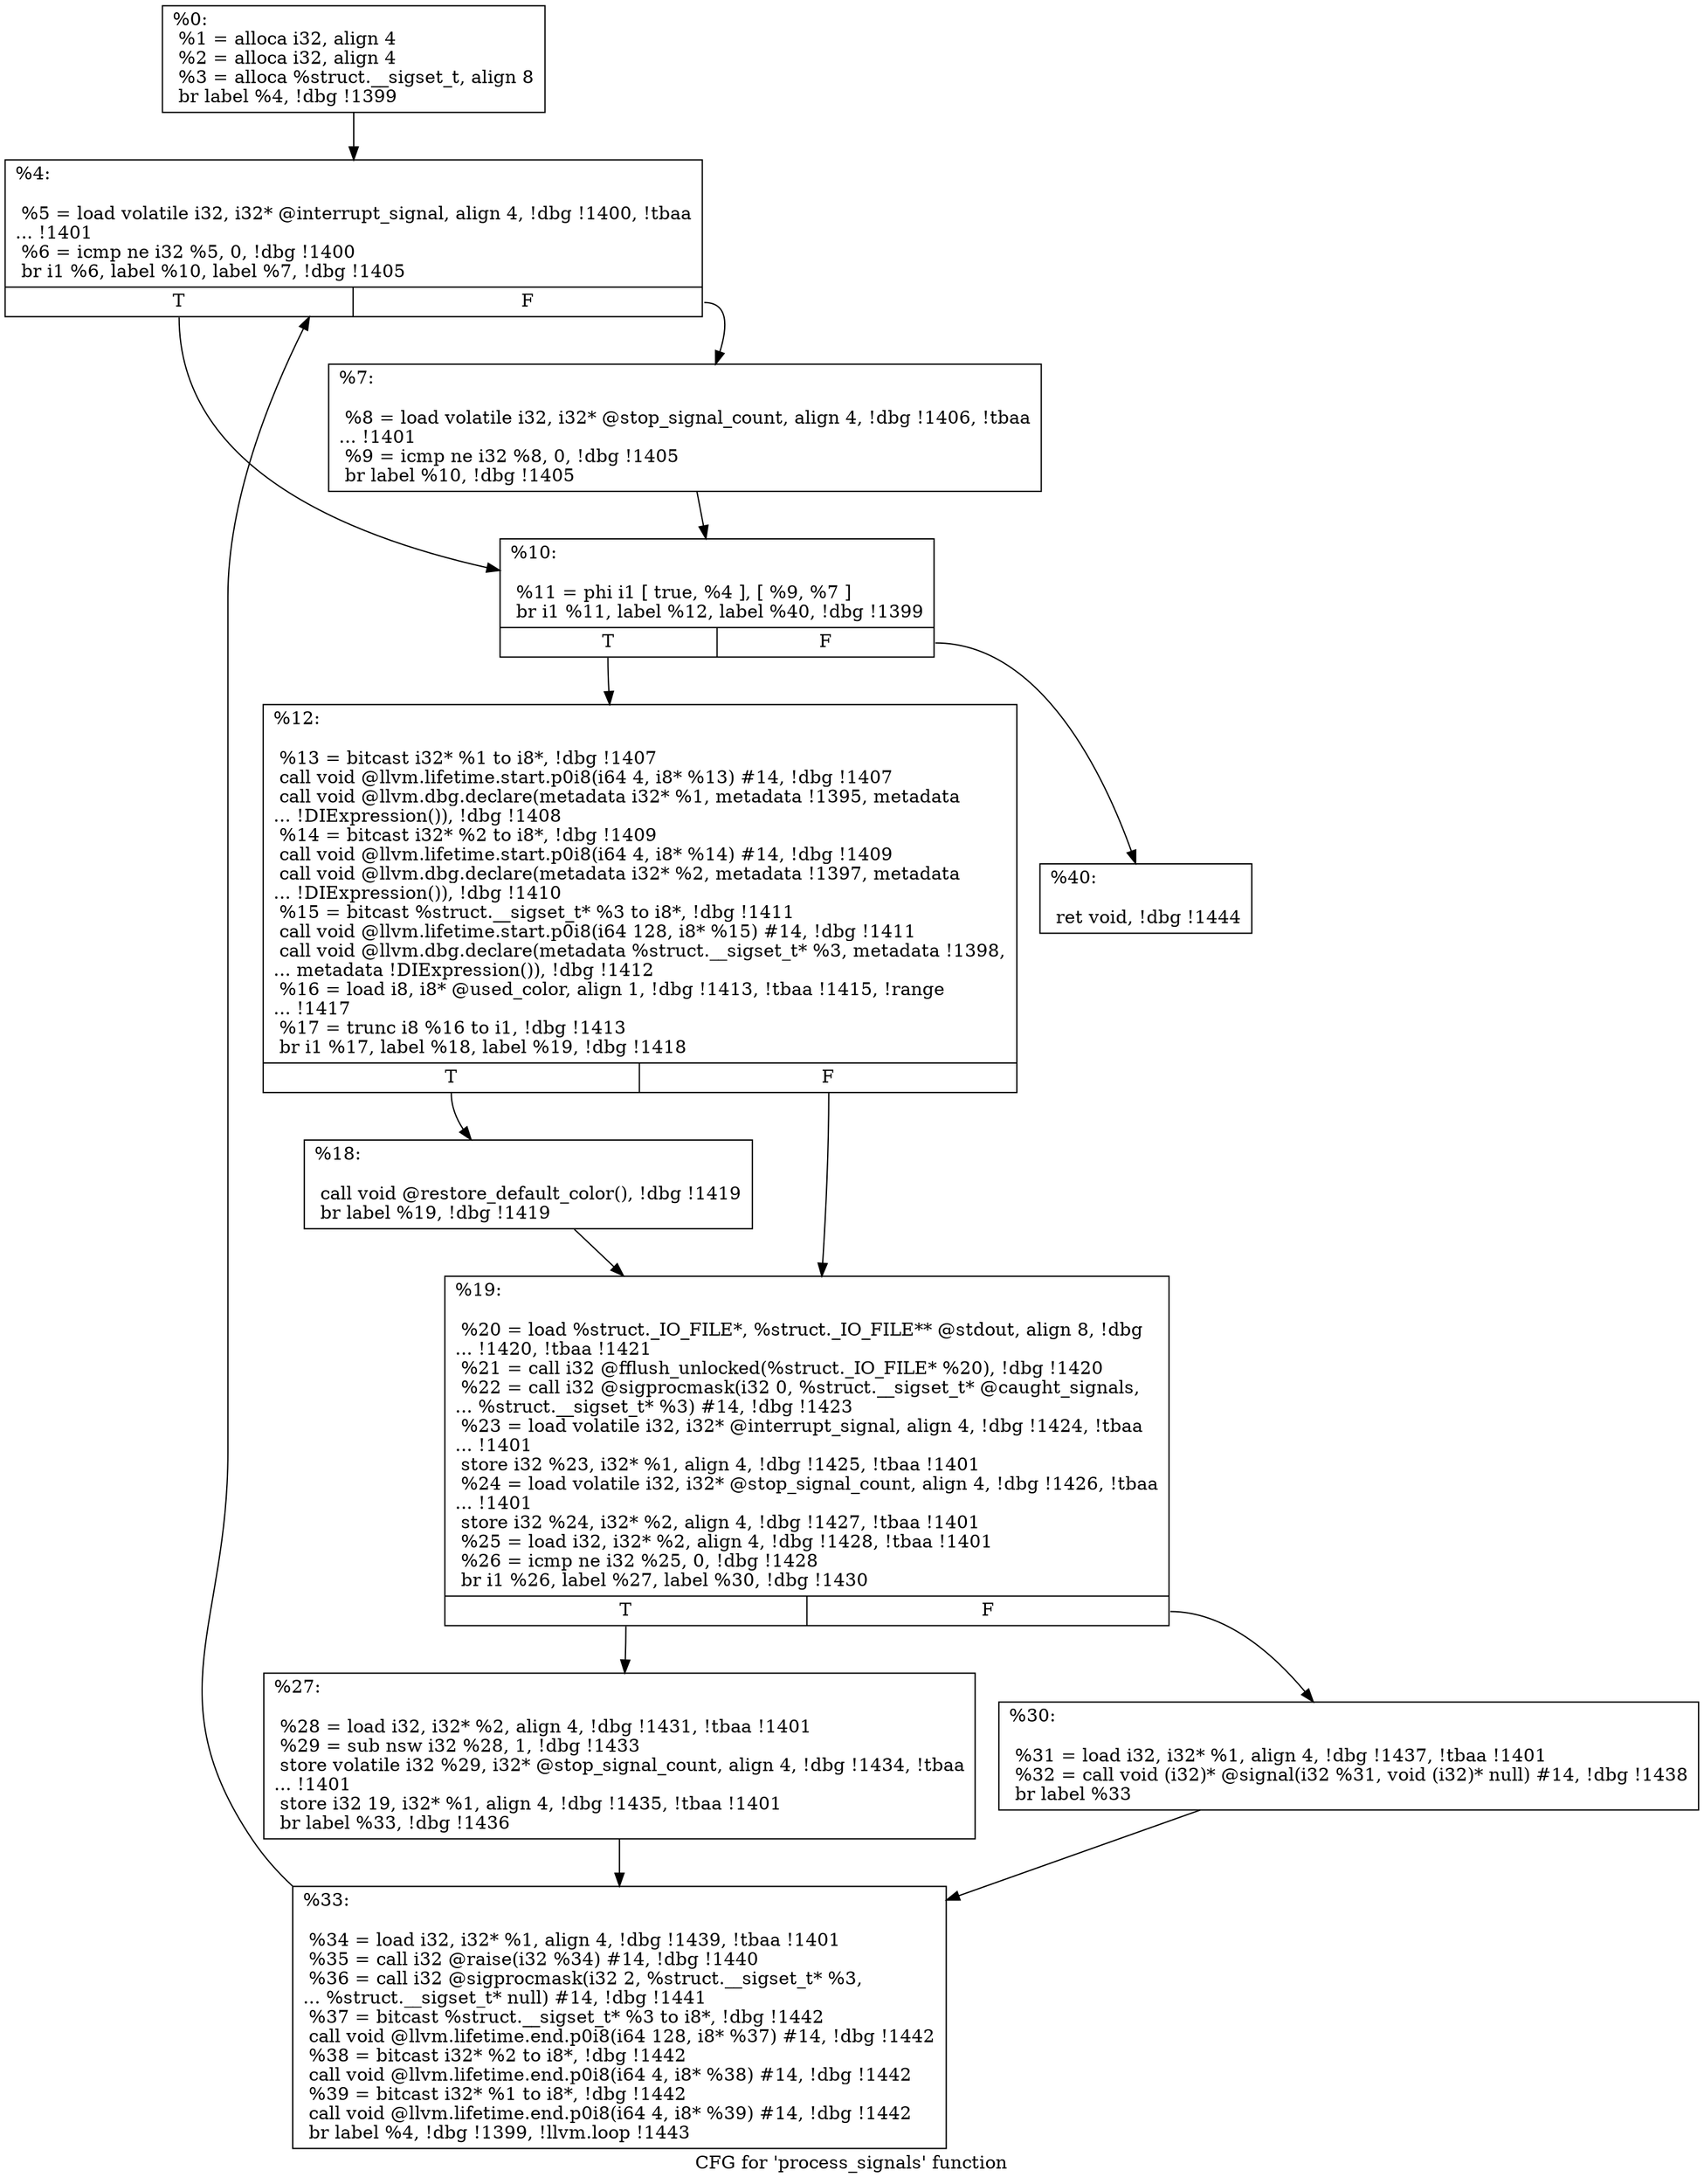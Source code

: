 digraph "CFG for 'process_signals' function" {
	label="CFG for 'process_signals' function";

	Node0xfeee20 [shape=record,label="{%0:\l  %1 = alloca i32, align 4\l  %2 = alloca i32, align 4\l  %3 = alloca %struct.__sigset_t, align 8\l  br label %4, !dbg !1399\l}"];
	Node0xfeee20 -> Node0xff4f30;
	Node0xff4f30 [shape=record,label="{%4:\l\l  %5 = load volatile i32, i32* @interrupt_signal, align 4, !dbg !1400, !tbaa\l... !1401\l  %6 = icmp ne i32 %5, 0, !dbg !1400\l  br i1 %6, label %10, label %7, !dbg !1405\l|{<s0>T|<s1>F}}"];
	Node0xff4f30:s0 -> Node0xff5030;
	Node0xff4f30:s1 -> Node0xff4fe0;
	Node0xff4fe0 [shape=record,label="{%7:\l\l  %8 = load volatile i32, i32* @stop_signal_count, align 4, !dbg !1406, !tbaa\l... !1401\l  %9 = icmp ne i32 %8, 0, !dbg !1405\l  br label %10, !dbg !1405\l}"];
	Node0xff4fe0 -> Node0xff5030;
	Node0xff5030 [shape=record,label="{%10:\l\l  %11 = phi i1 [ true, %4 ], [ %9, %7 ]\l  br i1 %11, label %12, label %40, !dbg !1399\l|{<s0>T|<s1>F}}"];
	Node0xff5030:s0 -> Node0xff5080;
	Node0xff5030:s1 -> Node0xff5260;
	Node0xff5080 [shape=record,label="{%12:\l\l  %13 = bitcast i32* %1 to i8*, !dbg !1407\l  call void @llvm.lifetime.start.p0i8(i64 4, i8* %13) #14, !dbg !1407\l  call void @llvm.dbg.declare(metadata i32* %1, metadata !1395, metadata\l... !DIExpression()), !dbg !1408\l  %14 = bitcast i32* %2 to i8*, !dbg !1409\l  call void @llvm.lifetime.start.p0i8(i64 4, i8* %14) #14, !dbg !1409\l  call void @llvm.dbg.declare(metadata i32* %2, metadata !1397, metadata\l... !DIExpression()), !dbg !1410\l  %15 = bitcast %struct.__sigset_t* %3 to i8*, !dbg !1411\l  call void @llvm.lifetime.start.p0i8(i64 128, i8* %15) #14, !dbg !1411\l  call void @llvm.dbg.declare(metadata %struct.__sigset_t* %3, metadata !1398,\l... metadata !DIExpression()), !dbg !1412\l  %16 = load i8, i8* @used_color, align 1, !dbg !1413, !tbaa !1415, !range\l... !1417\l  %17 = trunc i8 %16 to i1, !dbg !1413\l  br i1 %17, label %18, label %19, !dbg !1418\l|{<s0>T|<s1>F}}"];
	Node0xff5080:s0 -> Node0xff50d0;
	Node0xff5080:s1 -> Node0xff5120;
	Node0xff50d0 [shape=record,label="{%18:\l\l  call void @restore_default_color(), !dbg !1419\l  br label %19, !dbg !1419\l}"];
	Node0xff50d0 -> Node0xff5120;
	Node0xff5120 [shape=record,label="{%19:\l\l  %20 = load %struct._IO_FILE*, %struct._IO_FILE** @stdout, align 8, !dbg\l... !1420, !tbaa !1421\l  %21 = call i32 @fflush_unlocked(%struct._IO_FILE* %20), !dbg !1420\l  %22 = call i32 @sigprocmask(i32 0, %struct.__sigset_t* @caught_signals,\l... %struct.__sigset_t* %3) #14, !dbg !1423\l  %23 = load volatile i32, i32* @interrupt_signal, align 4, !dbg !1424, !tbaa\l... !1401\l  store i32 %23, i32* %1, align 4, !dbg !1425, !tbaa !1401\l  %24 = load volatile i32, i32* @stop_signal_count, align 4, !dbg !1426, !tbaa\l... !1401\l  store i32 %24, i32* %2, align 4, !dbg !1427, !tbaa !1401\l  %25 = load i32, i32* %2, align 4, !dbg !1428, !tbaa !1401\l  %26 = icmp ne i32 %25, 0, !dbg !1428\l  br i1 %26, label %27, label %30, !dbg !1430\l|{<s0>T|<s1>F}}"];
	Node0xff5120:s0 -> Node0xff5170;
	Node0xff5120:s1 -> Node0xff51c0;
	Node0xff5170 [shape=record,label="{%27:\l\l  %28 = load i32, i32* %2, align 4, !dbg !1431, !tbaa !1401\l  %29 = sub nsw i32 %28, 1, !dbg !1433\l  store volatile i32 %29, i32* @stop_signal_count, align 4, !dbg !1434, !tbaa\l... !1401\l  store i32 19, i32* %1, align 4, !dbg !1435, !tbaa !1401\l  br label %33, !dbg !1436\l}"];
	Node0xff5170 -> Node0xff5210;
	Node0xff51c0 [shape=record,label="{%30:\l\l  %31 = load i32, i32* %1, align 4, !dbg !1437, !tbaa !1401\l  %32 = call void (i32)* @signal(i32 %31, void (i32)* null) #14, !dbg !1438\l  br label %33\l}"];
	Node0xff51c0 -> Node0xff5210;
	Node0xff5210 [shape=record,label="{%33:\l\l  %34 = load i32, i32* %1, align 4, !dbg !1439, !tbaa !1401\l  %35 = call i32 @raise(i32 %34) #14, !dbg !1440\l  %36 = call i32 @sigprocmask(i32 2, %struct.__sigset_t* %3,\l... %struct.__sigset_t* null) #14, !dbg !1441\l  %37 = bitcast %struct.__sigset_t* %3 to i8*, !dbg !1442\l  call void @llvm.lifetime.end.p0i8(i64 128, i8* %37) #14, !dbg !1442\l  %38 = bitcast i32* %2 to i8*, !dbg !1442\l  call void @llvm.lifetime.end.p0i8(i64 4, i8* %38) #14, !dbg !1442\l  %39 = bitcast i32* %1 to i8*, !dbg !1442\l  call void @llvm.lifetime.end.p0i8(i64 4, i8* %39) #14, !dbg !1442\l  br label %4, !dbg !1399, !llvm.loop !1443\l}"];
	Node0xff5210 -> Node0xff4f30;
	Node0xff5260 [shape=record,label="{%40:\l\l  ret void, !dbg !1444\l}"];
}
